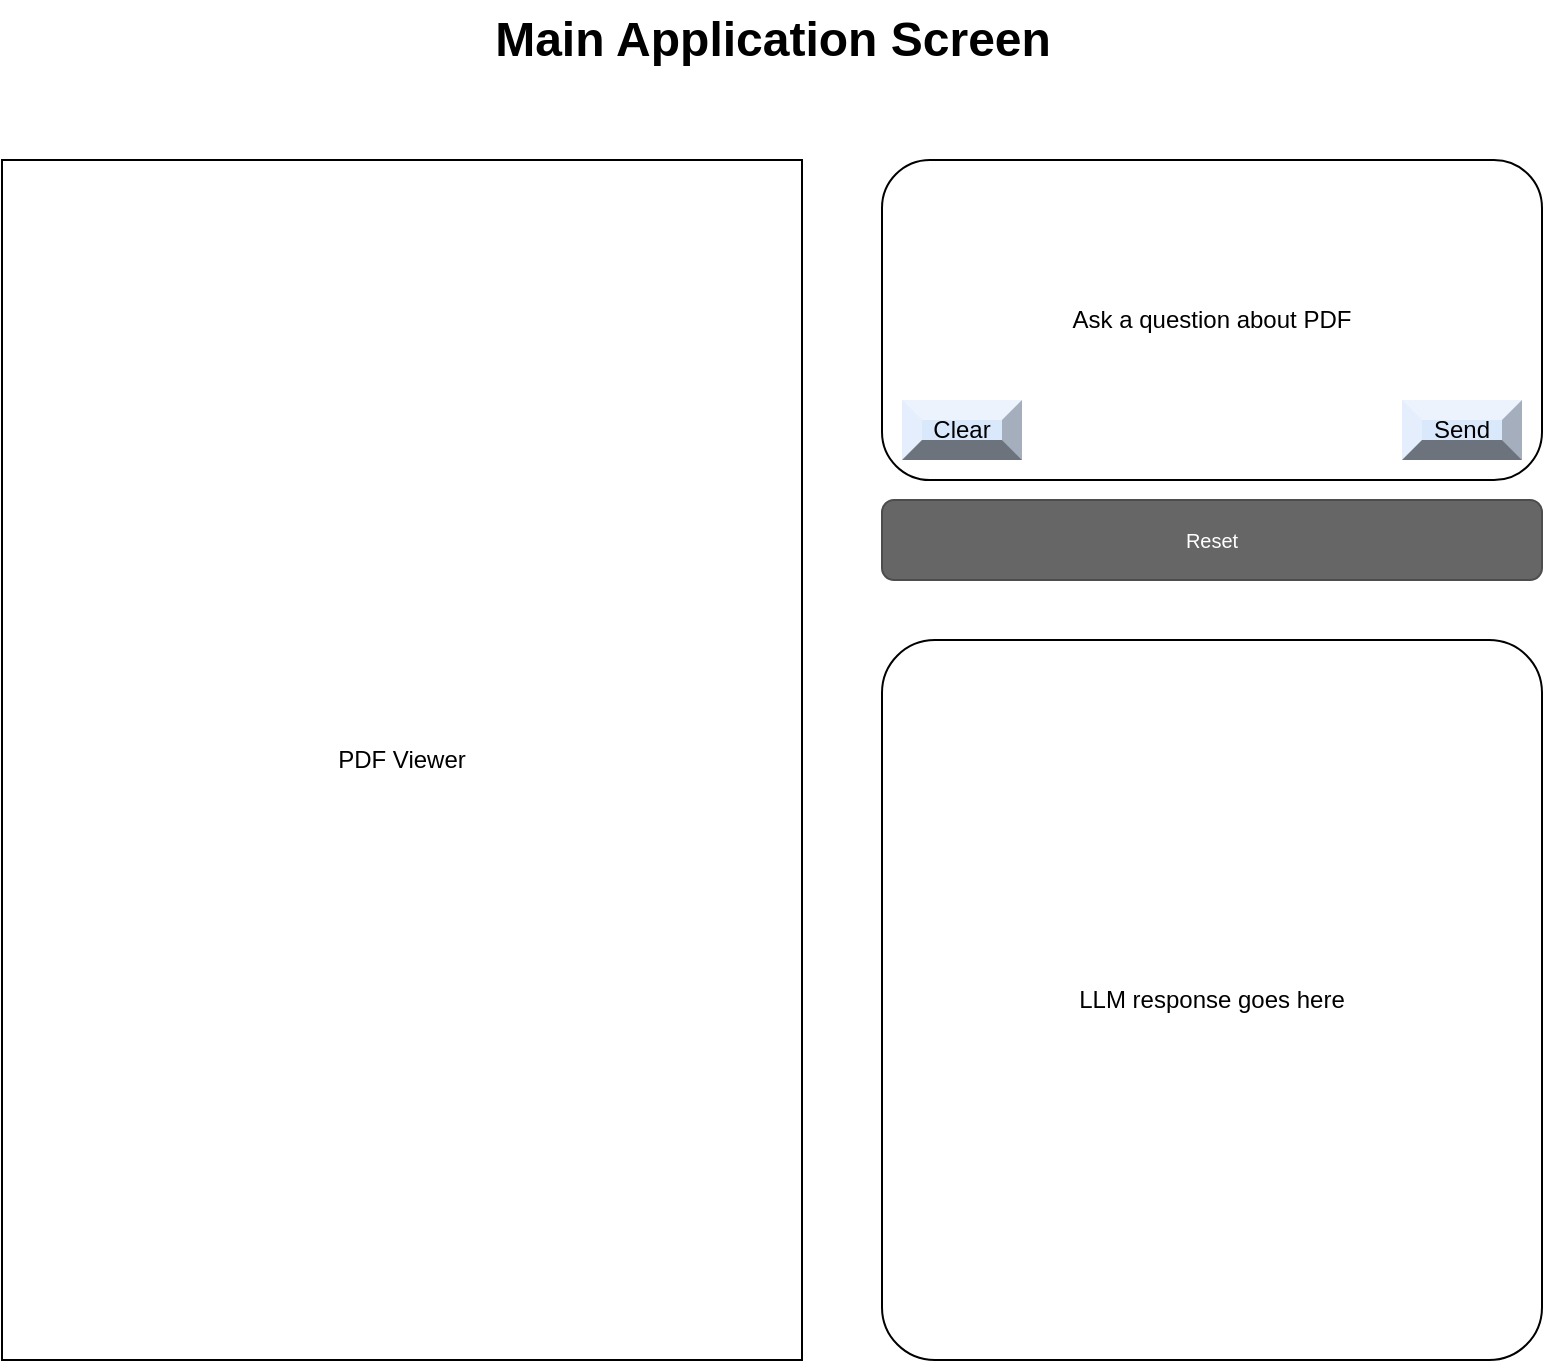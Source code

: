 <mxfile version="26.2.14">
  <diagram name="Page-1" id="Y-y8nMV_wzjHB2zbhsj-">
    <mxGraphModel dx="946" dy="610" grid="1" gridSize="10" guides="1" tooltips="1" connect="1" arrows="1" fold="1" page="1" pageScale="1" pageWidth="850" pageHeight="1100" math="0" shadow="0">
      <root>
        <mxCell id="0" />
        <mxCell id="1" parent="0" />
        <mxCell id="2iqee6Gc0dMgDYeSAd-z-3" value="PDF Viewer" style="rounded=0;whiteSpace=wrap;html=1;direction=south;" vertex="1" parent="1">
          <mxGeometry x="40" y="120" width="400" height="600" as="geometry" />
        </mxCell>
        <mxCell id="2iqee6Gc0dMgDYeSAd-z-4" value="Main Application Screen" style="text;strokeColor=none;fillColor=none;html=1;fontSize=24;fontStyle=1;verticalAlign=middle;align=center;" vertex="1" parent="1">
          <mxGeometry x="260" y="40" width="330" height="40" as="geometry" />
        </mxCell>
        <mxCell id="2iqee6Gc0dMgDYeSAd-z-5" value="Ask a question about PDF" style="rounded=1;whiteSpace=wrap;html=1;" vertex="1" parent="1">
          <mxGeometry x="480" y="120" width="330" height="160" as="geometry" />
        </mxCell>
        <mxCell id="2iqee6Gc0dMgDYeSAd-z-7" value="LLM response goes here" style="rounded=1;whiteSpace=wrap;html=1;arcSize=8;" vertex="1" parent="1">
          <mxGeometry x="480" y="360" width="330" height="360" as="geometry" />
        </mxCell>
        <mxCell id="2iqee6Gc0dMgDYeSAd-z-8" value="Send" style="labelPosition=center;verticalLabelPosition=middle;align=center;html=1;shape=mxgraph.basic.shaded_button;dx=10;fillColor=#dae8fc;strokeColor=#6c8ebf;whiteSpace=wrap;" vertex="1" parent="1">
          <mxGeometry x="740" y="240" width="60" height="30" as="geometry" />
        </mxCell>
        <mxCell id="2iqee6Gc0dMgDYeSAd-z-9" value="Reset" style="rounded=1;html=1;shadow=0;dashed=0;whiteSpace=wrap;fontSize=10;fillColor=#666666;align=center;strokeColor=#4D4D4D;fontColor=#ffffff;" vertex="1" parent="1">
          <mxGeometry x="480" y="290" width="330" height="40" as="geometry" />
        </mxCell>
        <mxCell id="2iqee6Gc0dMgDYeSAd-z-10" value="Clear" style="labelPosition=center;verticalLabelPosition=middle;align=center;html=1;shape=mxgraph.basic.shaded_button;dx=10;fillColor=#dae8fc;strokeColor=#6c8ebf;whiteSpace=wrap;" vertex="1" parent="1">
          <mxGeometry x="490" y="240" width="60" height="30" as="geometry" />
        </mxCell>
      </root>
    </mxGraphModel>
  </diagram>
</mxfile>
